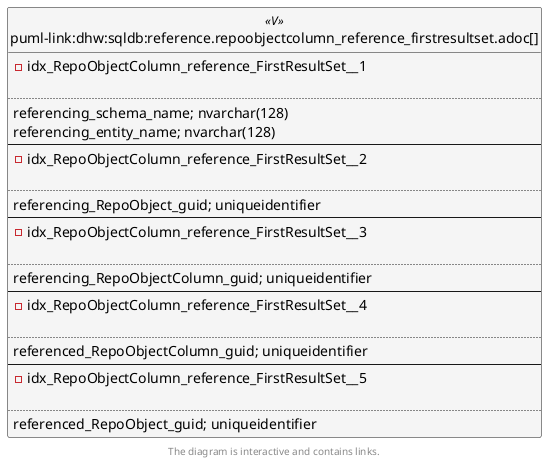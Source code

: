 @startuml
left to right direction
'top to bottom direction
hide circle
'avoide "." issues:
set namespaceSeparator none


skinparam class {
  BackgroundColor White
  BackgroundColor<<FN>> Yellow
  BackgroundColor<<FS>> Yellow
  BackgroundColor<<FT>> LightGray
  BackgroundColor<<IF>> Yellow
  BackgroundColor<<IS>> Yellow
  BackgroundColor<<P>> Aqua
  BackgroundColor<<PC>> Aqua
  BackgroundColor<<SN>> Yellow
  BackgroundColor<<SO>> SlateBlue
  BackgroundColor<<TF>> LightGray
  BackgroundColor<<TR>> Tomato
  BackgroundColor<<U>> White
  BackgroundColor<<V>> WhiteSmoke
  BackgroundColor<<X>> Aqua
  BackgroundColor<<external>> AliceBlue
}


entity "puml-link:dhw:sqldb:reference.repoobjectcolumn_reference_firstresultset.adoc[]" as reference.RepoObjectColumn_reference_FirstResultSet << V >> {
- idx_RepoObjectColumn_reference_FirstResultSet__1

..
referencing_schema_name; nvarchar(128)
referencing_entity_name; nvarchar(128)
--
- idx_RepoObjectColumn_reference_FirstResultSet__2

..
referencing_RepoObject_guid; uniqueidentifier
--
- idx_RepoObjectColumn_reference_FirstResultSet__3

..
referencing_RepoObjectColumn_guid; uniqueidentifier
--
- idx_RepoObjectColumn_reference_FirstResultSet__4

..
referenced_RepoObjectColumn_guid; uniqueidentifier
--
- idx_RepoObjectColumn_reference_FirstResultSet__5

..
referenced_RepoObject_guid; uniqueidentifier
}

footer The diagram is interactive and contains links.
@enduml

